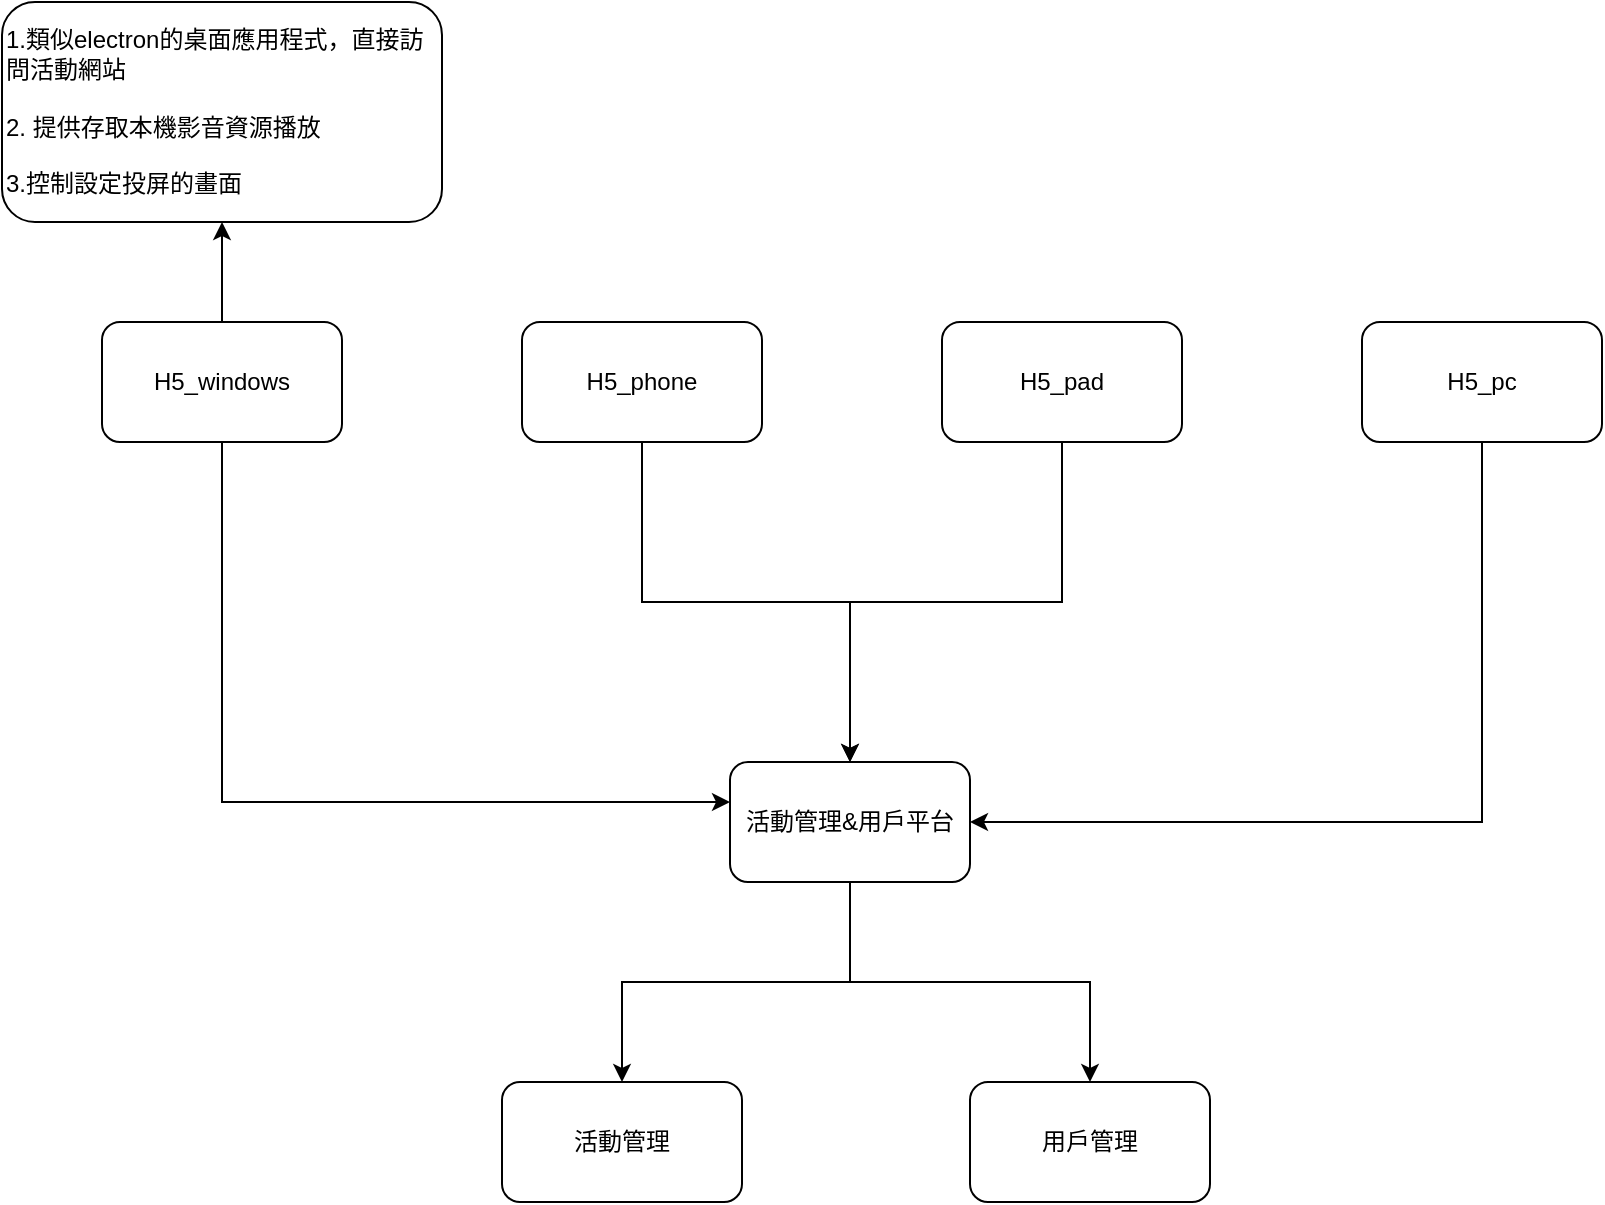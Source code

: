 <mxfile version="13.8.2" type="github">
  <diagram id="7DXJRm-n8nbcEx_5CR6j" name="Page-1">
    <mxGraphModel dx="2377" dy="836" grid="1" gridSize="10" guides="1" tooltips="1" connect="1" arrows="1" fold="1" page="1" pageScale="1" pageWidth="827" pageHeight="1169" math="0" shadow="0">
      <root>
        <mxCell id="0" />
        <mxCell id="1" parent="0" />
        <mxCell id="7fnrjBrvbFBZ3waU3Qu5-20" style="edgeStyle=orthogonalEdgeStyle;rounded=0;orthogonalLoop=1;jettySize=auto;html=1;entryX=0.5;entryY=0;entryDx=0;entryDy=0;" edge="1" parent="1" source="7fnrjBrvbFBZ3waU3Qu5-2" target="7fnrjBrvbFBZ3waU3Qu5-14">
          <mxGeometry relative="1" as="geometry" />
        </mxCell>
        <mxCell id="7fnrjBrvbFBZ3waU3Qu5-2" value="H5_phone" style="rounded=1;whiteSpace=wrap;html=1;" vertex="1" parent="1">
          <mxGeometry y="220" width="120" height="60" as="geometry" />
        </mxCell>
        <mxCell id="7fnrjBrvbFBZ3waU3Qu5-19" style="edgeStyle=orthogonalEdgeStyle;rounded=0;orthogonalLoop=1;jettySize=auto;html=1;entryX=0.5;entryY=0;entryDx=0;entryDy=0;" edge="1" parent="1" source="7fnrjBrvbFBZ3waU3Qu5-3" target="7fnrjBrvbFBZ3waU3Qu5-14">
          <mxGeometry relative="1" as="geometry" />
        </mxCell>
        <mxCell id="7fnrjBrvbFBZ3waU3Qu5-3" value="H5_pad" style="rounded=1;whiteSpace=wrap;html=1;" vertex="1" parent="1">
          <mxGeometry x="210" y="220" width="120" height="60" as="geometry" />
        </mxCell>
        <mxCell id="7fnrjBrvbFBZ3waU3Qu5-18" style="edgeStyle=orthogonalEdgeStyle;rounded=0;orthogonalLoop=1;jettySize=auto;html=1;entryX=1;entryY=0.5;entryDx=0;entryDy=0;" edge="1" parent="1" source="7fnrjBrvbFBZ3waU3Qu5-4" target="7fnrjBrvbFBZ3waU3Qu5-14">
          <mxGeometry relative="1" as="geometry">
            <Array as="points">
              <mxPoint x="480" y="470" />
            </Array>
          </mxGeometry>
        </mxCell>
        <mxCell id="7fnrjBrvbFBZ3waU3Qu5-4" value="H5_pc" style="rounded=1;whiteSpace=wrap;html=1;" vertex="1" parent="1">
          <mxGeometry x="420" y="220" width="120" height="60" as="geometry" />
        </mxCell>
        <mxCell id="7fnrjBrvbFBZ3waU3Qu5-10" value="" style="edgeStyle=orthogonalEdgeStyle;rounded=0;orthogonalLoop=1;jettySize=auto;html=1;" edge="1" parent="1" source="7fnrjBrvbFBZ3waU3Qu5-8" target="7fnrjBrvbFBZ3waU3Qu5-9">
          <mxGeometry relative="1" as="geometry" />
        </mxCell>
        <mxCell id="7fnrjBrvbFBZ3waU3Qu5-15" value="" style="edgeStyle=orthogonalEdgeStyle;rounded=0;orthogonalLoop=1;jettySize=auto;html=1;" edge="1" parent="1" source="7fnrjBrvbFBZ3waU3Qu5-8" target="7fnrjBrvbFBZ3waU3Qu5-14">
          <mxGeometry relative="1" as="geometry">
            <Array as="points">
              <mxPoint x="-150" y="460" />
            </Array>
          </mxGeometry>
        </mxCell>
        <mxCell id="7fnrjBrvbFBZ3waU3Qu5-8" value="H5_windows" style="rounded=1;whiteSpace=wrap;html=1;" vertex="1" parent="1">
          <mxGeometry x="-210" y="220" width="120" height="60" as="geometry" />
        </mxCell>
        <mxCell id="7fnrjBrvbFBZ3waU3Qu5-9" value="1.類似electron的桌面應用程式，直接訪問活動網站&lt;br&gt;&lt;br&gt;2. 提供存取本機影音資源播放&lt;br&gt;&lt;br&gt;3.控制設定投屏的畫面" style="rounded=1;whiteSpace=wrap;html=1;align=left;" vertex="1" parent="1">
          <mxGeometry x="-260" y="60" width="220" height="110" as="geometry" />
        </mxCell>
        <mxCell id="7fnrjBrvbFBZ3waU3Qu5-22" value="" style="edgeStyle=orthogonalEdgeStyle;rounded=0;orthogonalLoop=1;jettySize=auto;html=1;" edge="1" parent="1" source="7fnrjBrvbFBZ3waU3Qu5-14" target="7fnrjBrvbFBZ3waU3Qu5-21">
          <mxGeometry relative="1" as="geometry" />
        </mxCell>
        <mxCell id="7fnrjBrvbFBZ3waU3Qu5-24" style="edgeStyle=orthogonalEdgeStyle;rounded=0;orthogonalLoop=1;jettySize=auto;html=1;entryX=0.5;entryY=0;entryDx=0;entryDy=0;" edge="1" parent="1" source="7fnrjBrvbFBZ3waU3Qu5-14" target="7fnrjBrvbFBZ3waU3Qu5-23">
          <mxGeometry relative="1" as="geometry" />
        </mxCell>
        <mxCell id="7fnrjBrvbFBZ3waU3Qu5-14" value="活動管理&amp;amp;用戶平台" style="whiteSpace=wrap;html=1;rounded=1;" vertex="1" parent="1">
          <mxGeometry x="104" y="440" width="120" height="60" as="geometry" />
        </mxCell>
        <mxCell id="7fnrjBrvbFBZ3waU3Qu5-21" value="活動管理" style="whiteSpace=wrap;html=1;rounded=1;" vertex="1" parent="1">
          <mxGeometry x="-10" y="600" width="120" height="60" as="geometry" />
        </mxCell>
        <mxCell id="7fnrjBrvbFBZ3waU3Qu5-23" value="用戶管理" style="whiteSpace=wrap;html=1;rounded=1;" vertex="1" parent="1">
          <mxGeometry x="224" y="600" width="120" height="60" as="geometry" />
        </mxCell>
      </root>
    </mxGraphModel>
  </diagram>
</mxfile>
